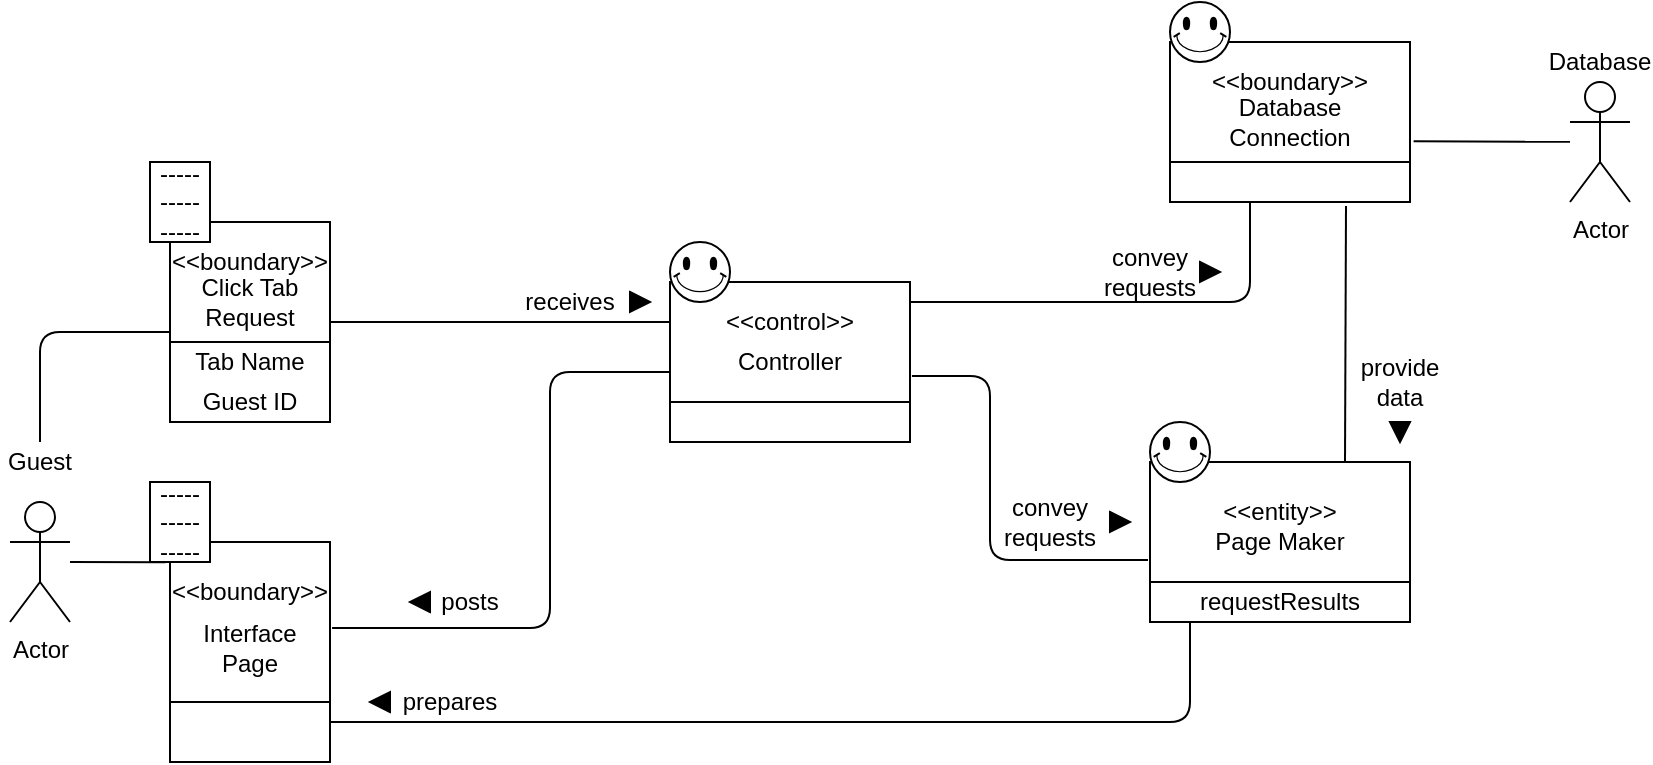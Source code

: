 <mxfile version="14.6.6" type="github">
  <diagram id="KTYdBVMmeyyJGfyXrVQu" name="Page-1">
    <mxGraphModel dx="700" dy="783" grid="1" gridSize="10" guides="1" tooltips="1" connect="1" arrows="1" fold="1" page="1" pageScale="1" pageWidth="827" pageHeight="1169" math="0" shadow="0">
      <root>
        <mxCell id="0" />
        <mxCell id="1" parent="0" />
        <mxCell id="-7GFlVDksnStliJgZsOv-68" value="" style="shape=internalStorage;whiteSpace=wrap;html=1;backgroundOutline=1;dx=130;dy=60;" parent="1" vertex="1">
          <mxGeometry x="600" y="290" width="130" height="80" as="geometry" />
        </mxCell>
        <mxCell id="-7GFlVDksnStliJgZsOv-37" value="" style="verticalLabelPosition=bottom;verticalAlign=top;html=1;shape=mxgraph.basic.smiley" parent="1" vertex="1">
          <mxGeometry x="600" y="270" width="30" height="30" as="geometry" />
        </mxCell>
        <mxCell id="-7GFlVDksnStliJgZsOv-66" value="" style="shape=internalStorage;whiteSpace=wrap;html=1;backgroundOutline=1;dx=120;dy=60;" parent="1" vertex="1">
          <mxGeometry x="610" y="80" width="120" height="80" as="geometry" />
        </mxCell>
        <mxCell id="-7GFlVDksnStliJgZsOv-38" value="" style="verticalLabelPosition=bottom;verticalAlign=top;html=1;shape=mxgraph.basic.smiley" parent="1" vertex="1">
          <mxGeometry x="610" y="60" width="30" height="30" as="geometry" />
        </mxCell>
        <mxCell id="-7GFlVDksnStliJgZsOv-65" value="" style="shape=internalStorage;whiteSpace=wrap;html=1;backgroundOutline=1;dx=120;dy=60;" parent="1" vertex="1">
          <mxGeometry x="360" y="200" width="120" height="80" as="geometry" />
        </mxCell>
        <mxCell id="-7GFlVDksnStliJgZsOv-64" value="" style="shape=internalStorage;whiteSpace=wrap;html=1;backgroundOutline=1;dx=80;dy=80;" parent="1" vertex="1">
          <mxGeometry x="110" y="330" width="80" height="110" as="geometry" />
        </mxCell>
        <mxCell id="-7GFlVDksnStliJgZsOv-62" value="" style="shape=internalStorage;whiteSpace=wrap;html=1;backgroundOutline=1;dx=80;dy=60;" parent="1" vertex="1">
          <mxGeometry x="110" y="170" width="80" height="100" as="geometry" />
        </mxCell>
        <mxCell id="-7GFlVDksnStliJgZsOv-1" value="Actor" style="shape=umlActor;verticalLabelPosition=bottom;verticalAlign=top;html=1;outlineConnect=0;" parent="1" vertex="1">
          <mxGeometry x="30" y="310" width="30" height="60" as="geometry" />
        </mxCell>
        <mxCell id="-7GFlVDksnStliJgZsOv-3" value="Guest" style="text;html=1;strokeColor=none;fillColor=none;align=center;verticalAlign=middle;whiteSpace=wrap;rounded=0;" parent="1" vertex="1">
          <mxGeometry x="25" y="280" width="40" height="20" as="geometry" />
        </mxCell>
        <mxCell id="-7GFlVDksnStliJgZsOv-5" value="Interface Page" style="text;html=1;strokeColor=none;fillColor=none;align=center;verticalAlign=middle;whiteSpace=wrap;rounded=0;" parent="1" vertex="1">
          <mxGeometry x="130" y="370" width="40" height="25" as="geometry" />
        </mxCell>
        <mxCell id="-7GFlVDksnStliJgZsOv-10" value="Controller" style="text;html=1;strokeColor=none;fillColor=none;align=center;verticalAlign=middle;whiteSpace=wrap;rounded=0;" parent="1" vertex="1">
          <mxGeometry x="400" y="230" width="40" height="20" as="geometry" />
        </mxCell>
        <mxCell id="-7GFlVDksnStliJgZsOv-12" value="Page Maker" style="text;html=1;strokeColor=none;fillColor=none;align=center;verticalAlign=middle;whiteSpace=wrap;rounded=0;" parent="1" vertex="1">
          <mxGeometry x="625" y="320" width="80" height="20" as="geometry" />
        </mxCell>
        <mxCell id="-7GFlVDksnStliJgZsOv-14" value="Database Connection" style="text;html=1;strokeColor=none;fillColor=none;align=center;verticalAlign=middle;whiteSpace=wrap;rounded=0;" parent="1" vertex="1">
          <mxGeometry x="650" y="110" width="40" height="20" as="geometry" />
        </mxCell>
        <mxCell id="-7GFlVDksnStliJgZsOv-24" value="receives" style="text;html=1;strokeColor=none;fillColor=none;align=center;verticalAlign=middle;whiteSpace=wrap;rounded=0;" parent="1" vertex="1">
          <mxGeometry x="290" y="200" width="40" height="20" as="geometry" />
        </mxCell>
        <mxCell id="-7GFlVDksnStliJgZsOv-25" value="posts" style="text;html=1;strokeColor=none;fillColor=none;align=center;verticalAlign=middle;whiteSpace=wrap;rounded=0;" parent="1" vertex="1">
          <mxGeometry x="240" y="350" width="40" height="20" as="geometry" />
        </mxCell>
        <mxCell id="-7GFlVDksnStliJgZsOv-26" value="prepares" style="text;html=1;strokeColor=none;fillColor=none;align=center;verticalAlign=middle;whiteSpace=wrap;rounded=0;" parent="1" vertex="1">
          <mxGeometry x="230" y="400" width="40" height="20" as="geometry" />
        </mxCell>
        <mxCell id="-7GFlVDksnStliJgZsOv-28" value="convey requests" style="text;html=1;strokeColor=none;fillColor=none;align=center;verticalAlign=middle;whiteSpace=wrap;rounded=0;" parent="1" vertex="1">
          <mxGeometry x="530" y="310" width="40" height="20" as="geometry" />
        </mxCell>
        <mxCell id="-7GFlVDksnStliJgZsOv-31" value="convey requests" style="text;html=1;strokeColor=none;fillColor=none;align=center;verticalAlign=middle;whiteSpace=wrap;rounded=0;" parent="1" vertex="1">
          <mxGeometry x="580" y="185" width="40" height="20" as="geometry" />
        </mxCell>
        <mxCell id="-7GFlVDksnStliJgZsOv-32" value="provide data" style="text;html=1;strokeColor=none;fillColor=none;align=center;verticalAlign=middle;whiteSpace=wrap;rounded=0;" parent="1" vertex="1">
          <mxGeometry x="705" y="240" width="40" height="20" as="geometry" />
        </mxCell>
        <mxCell id="-7GFlVDksnStliJgZsOv-34" value="" style="endArrow=none;html=1;exitX=0.5;exitY=0;exitDx=0;exitDy=0;entryX=0;entryY=0.5;entryDx=0;entryDy=0;" parent="1" source="-7GFlVDksnStliJgZsOv-3" edge="1">
          <mxGeometry width="50" height="50" relative="1" as="geometry">
            <mxPoint x="320" y="250" as="sourcePoint" />
            <mxPoint x="110" y="225" as="targetPoint" />
            <Array as="points">
              <mxPoint x="45" y="225" />
            </Array>
          </mxGeometry>
        </mxCell>
        <mxCell id="-7GFlVDksnStliJgZsOv-35" value="" style="endArrow=none;html=1;entryX=-0.028;entryY=0.168;entryDx=0;entryDy=0;entryPerimeter=0;" parent="1" source="-7GFlVDksnStliJgZsOv-1" edge="1">
          <mxGeometry width="50" height="50" relative="1" as="geometry">
            <mxPoint x="320" y="250" as="sourcePoint" />
            <mxPoint x="107.76" y="340.16" as="targetPoint" />
          </mxGeometry>
        </mxCell>
        <mxCell id="-7GFlVDksnStliJgZsOv-36" value="" style="verticalLabelPosition=bottom;verticalAlign=top;html=1;shape=mxgraph.basic.smiley" parent="1" vertex="1">
          <mxGeometry x="360" y="180" width="30" height="30" as="geometry" />
        </mxCell>
        <mxCell id="-7GFlVDksnStliJgZsOv-42" value="&amp;lt;&amp;lt;control&amp;gt;&amp;gt;" style="text;html=1;strokeColor=none;fillColor=none;align=center;verticalAlign=middle;whiteSpace=wrap;rounded=0;" parent="1" vertex="1">
          <mxGeometry x="400" y="210" width="40" height="20" as="geometry" />
        </mxCell>
        <mxCell id="-7GFlVDksnStliJgZsOv-44" value="&amp;lt;&amp;lt;boundary&amp;gt;&amp;gt;" style="text;html=1;strokeColor=none;fillColor=none;align=center;verticalAlign=middle;whiteSpace=wrap;rounded=0;" parent="1" vertex="1">
          <mxGeometry x="130" y="180" width="40" height="20" as="geometry" />
        </mxCell>
        <mxCell id="-7GFlVDksnStliJgZsOv-46" value="&amp;lt;&amp;lt;boundary&amp;gt;&amp;gt;" style="text;html=1;strokeColor=none;fillColor=none;align=center;verticalAlign=middle;whiteSpace=wrap;rounded=0;" parent="1" vertex="1">
          <mxGeometry x="130" y="345" width="40" height="20" as="geometry" />
        </mxCell>
        <mxCell id="-7GFlVDksnStliJgZsOv-61" value="Tab Name" style="text;html=1;strokeColor=none;fillColor=none;align=center;verticalAlign=middle;whiteSpace=wrap;rounded=0;" parent="1" vertex="1">
          <mxGeometry x="110" y="230" width="80" height="20" as="geometry" />
        </mxCell>
        <mxCell id="-7GFlVDksnStliJgZsOv-63" value="Click Tab Request" style="text;html=1;strokeColor=none;fillColor=none;align=center;verticalAlign=middle;whiteSpace=wrap;rounded=0;" parent="1" vertex="1">
          <mxGeometry x="110" y="200" width="80" height="20" as="geometry" />
        </mxCell>
        <mxCell id="-7GFlVDksnStliJgZsOv-67" value="&amp;lt;&amp;lt;boundary&amp;gt;&amp;gt;" style="text;html=1;strokeColor=none;fillColor=none;align=center;verticalAlign=middle;whiteSpace=wrap;rounded=0;" parent="1" vertex="1">
          <mxGeometry x="650" y="90" width="40" height="20" as="geometry" />
        </mxCell>
        <mxCell id="-7GFlVDksnStliJgZsOv-70" value="&amp;lt;&amp;lt;entity&amp;gt;&amp;gt;" style="text;html=1;strokeColor=none;fillColor=none;align=center;verticalAlign=middle;whiteSpace=wrap;rounded=0;" parent="1" vertex="1">
          <mxGeometry x="645" y="305" width="40" height="20" as="geometry" />
        </mxCell>
        <mxCell id="-7GFlVDksnStliJgZsOv-71" value="Actor" style="shape=umlActor;verticalLabelPosition=bottom;verticalAlign=top;html=1;outlineConnect=0;" parent="1" vertex="1">
          <mxGeometry x="810" y="100" width="30" height="60" as="geometry" />
        </mxCell>
        <mxCell id="-7GFlVDksnStliJgZsOv-72" value="Database" style="text;html=1;strokeColor=none;fillColor=none;align=center;verticalAlign=middle;whiteSpace=wrap;rounded=0;" parent="1" vertex="1">
          <mxGeometry x="805" y="80" width="40" height="20" as="geometry" />
        </mxCell>
        <mxCell id="-7GFlVDksnStliJgZsOv-73" value="" style="endArrow=none;html=1;exitX=1.015;exitY=0.62;exitDx=0;exitDy=0;exitPerimeter=0;" parent="1" source="-7GFlVDksnStliJgZsOv-66" target="-7GFlVDksnStliJgZsOv-71" edge="1">
          <mxGeometry width="50" height="50" relative="1" as="geometry">
            <mxPoint x="450" y="250" as="sourcePoint" />
            <mxPoint x="500" y="200" as="targetPoint" />
          </mxGeometry>
        </mxCell>
        <mxCell id="-7GFlVDksnStliJgZsOv-89" value="-----&lt;br&gt;-----&lt;br&gt;-----" style="whiteSpace=wrap;html=1;align=center;" parent="1" vertex="1">
          <mxGeometry x="100" y="140" width="30" height="40" as="geometry" />
        </mxCell>
        <mxCell id="-7GFlVDksnStliJgZsOv-91" value="-----&lt;br&gt;-----&lt;br&gt;-----" style="whiteSpace=wrap;html=1;align=center;" parent="1" vertex="1">
          <mxGeometry x="100" y="300" width="30" height="40" as="geometry" />
        </mxCell>
        <mxCell id="qY51X5PkFpjmxdAJgt8f-1" value="" style="endArrow=none;html=1;entryX=0;entryY=0.25;entryDx=0;entryDy=0;" edge="1" parent="1" target="-7GFlVDksnStliJgZsOv-65">
          <mxGeometry width="50" height="50" relative="1" as="geometry">
            <mxPoint x="190" y="220" as="sourcePoint" />
            <mxPoint x="240" y="170" as="targetPoint" />
          </mxGeometry>
        </mxCell>
        <mxCell id="qY51X5PkFpjmxdAJgt8f-3" value="" style="triangle;whiteSpace=wrap;html=1;fillColor=#000000;" vertex="1" parent="1">
          <mxGeometry x="340" y="205" width="10" height="10" as="geometry" />
        </mxCell>
        <mxCell id="qY51X5PkFpjmxdAJgt8f-4" value="" style="endArrow=none;html=1;exitX=1.013;exitY=0.391;exitDx=0;exitDy=0;exitPerimeter=0;" edge="1" parent="1" source="-7GFlVDksnStliJgZsOv-64">
          <mxGeometry width="50" height="50" relative="1" as="geometry">
            <mxPoint x="310" y="295" as="sourcePoint" />
            <mxPoint x="360" y="245" as="targetPoint" />
            <Array as="points">
              <mxPoint x="300" y="373" />
              <mxPoint x="300" y="245" />
            </Array>
          </mxGeometry>
        </mxCell>
        <mxCell id="qY51X5PkFpjmxdAJgt8f-5" value="" style="triangle;whiteSpace=wrap;html=1;fillColor=#000000;direction=west;" vertex="1" parent="1">
          <mxGeometry x="230" y="355" width="10" height="10" as="geometry" />
        </mxCell>
        <mxCell id="qY51X5PkFpjmxdAJgt8f-6" value="" style="endArrow=none;html=1;exitX=1;exitY=0.125;exitDx=0;exitDy=0;exitPerimeter=0;" edge="1" parent="1" source="-7GFlVDksnStliJgZsOv-65">
          <mxGeometry width="50" height="50" relative="1" as="geometry">
            <mxPoint x="600" y="210" as="sourcePoint" />
            <mxPoint x="650" y="160" as="targetPoint" />
            <Array as="points">
              <mxPoint x="650" y="210" />
            </Array>
          </mxGeometry>
        </mxCell>
        <mxCell id="qY51X5PkFpjmxdAJgt8f-7" value="" style="triangle;whiteSpace=wrap;html=1;fillColor=#000000;" vertex="1" parent="1">
          <mxGeometry x="625" y="190" width="10" height="10" as="geometry" />
        </mxCell>
        <mxCell id="qY51X5PkFpjmxdAJgt8f-10" value="" style="endArrow=none;html=1;" edge="1" parent="1">
          <mxGeometry width="50" height="50" relative="1" as="geometry">
            <mxPoint x="190" y="420" as="sourcePoint" />
            <mxPoint x="620" y="370" as="targetPoint" />
            <Array as="points">
              <mxPoint x="620" y="420" />
            </Array>
          </mxGeometry>
        </mxCell>
        <mxCell id="qY51X5PkFpjmxdAJgt8f-11" value="" style="triangle;whiteSpace=wrap;html=1;fillColor=#000000;direction=west;" vertex="1" parent="1">
          <mxGeometry x="210" y="405" width="10" height="10" as="geometry" />
        </mxCell>
        <mxCell id="qY51X5PkFpjmxdAJgt8f-13" value="" style="endArrow=none;html=1;exitX=1.008;exitY=0.588;exitDx=0;exitDy=0;exitPerimeter=0;" edge="1" parent="1" source="-7GFlVDksnStliJgZsOv-65">
          <mxGeometry width="50" height="50" relative="1" as="geometry">
            <mxPoint x="450" y="230" as="sourcePoint" />
            <mxPoint x="599" y="339" as="targetPoint" />
            <Array as="points">
              <mxPoint x="520" y="247" />
              <mxPoint x="520" y="339" />
            </Array>
          </mxGeometry>
        </mxCell>
        <mxCell id="qY51X5PkFpjmxdAJgt8f-14" value="" style="triangle;whiteSpace=wrap;html=1;fillColor=#000000;" vertex="1" parent="1">
          <mxGeometry x="580" y="315" width="10" height="10" as="geometry" />
        </mxCell>
        <mxCell id="qY51X5PkFpjmxdAJgt8f-15" value="" style="endArrow=none;html=1;exitX=0.75;exitY=0;exitDx=0;exitDy=0;" edge="1" parent="1" source="-7GFlVDksnStliJgZsOv-68">
          <mxGeometry width="50" height="50" relative="1" as="geometry">
            <mxPoint x="655" y="210" as="sourcePoint" />
            <mxPoint x="698" y="162" as="targetPoint" />
          </mxGeometry>
        </mxCell>
        <mxCell id="qY51X5PkFpjmxdAJgt8f-17" value="" style="triangle;whiteSpace=wrap;html=1;fillColor=#000000;direction=south;" vertex="1" parent="1">
          <mxGeometry x="720" y="270" width="10" height="10" as="geometry" />
        </mxCell>
        <mxCell id="qY51X5PkFpjmxdAJgt8f-18" value="Guest ID" style="text;html=1;strokeColor=none;fillColor=none;align=center;verticalAlign=middle;whiteSpace=wrap;rounded=0;" vertex="1" parent="1">
          <mxGeometry x="110" y="250" width="80" height="20" as="geometry" />
        </mxCell>
        <mxCell id="qY51X5PkFpjmxdAJgt8f-19" value="requestResults" style="text;html=1;strokeColor=none;fillColor=none;align=center;verticalAlign=middle;whiteSpace=wrap;rounded=0;" vertex="1" parent="1">
          <mxGeometry x="625" y="350" width="80" height="20" as="geometry" />
        </mxCell>
      </root>
    </mxGraphModel>
  </diagram>
</mxfile>
